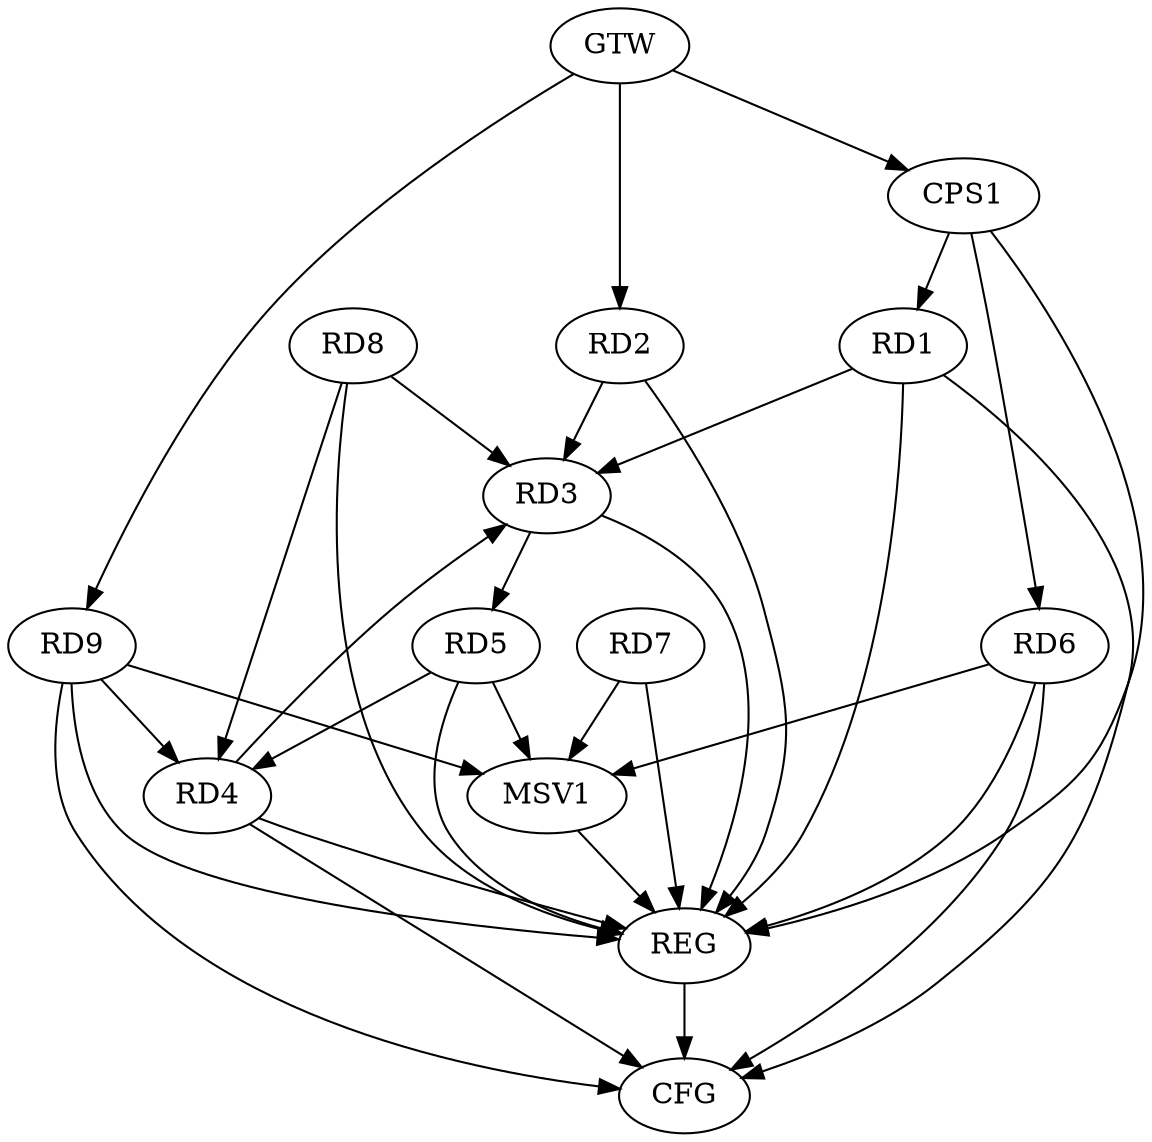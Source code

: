 strict digraph G {
  RD1 [ label="RD1" ];
  RD2 [ label="RD2" ];
  RD3 [ label="RD3" ];
  RD4 [ label="RD4" ];
  RD5 [ label="RD5" ];
  RD6 [ label="RD6" ];
  RD7 [ label="RD7" ];
  RD8 [ label="RD8" ];
  RD9 [ label="RD9" ];
  CPS1 [ label="CPS1" ];
  GTW [ label="GTW" ];
  REG [ label="REG" ];
  CFG [ label="CFG" ];
  MSV1 [ label="MSV1" ];
  RD3 -> RD5;
  RD5 -> RD4;
  RD8 -> RD4;
  RD9 -> RD4;
  CPS1 -> RD1;
  CPS1 -> RD6;
  GTW -> RD2;
  GTW -> RD9;
  GTW -> CPS1;
  RD1 -> REG;
  RD2 -> REG;
  RD3 -> REG;
  RD4 -> REG;
  RD5 -> REG;
  RD6 -> REG;
  RD7 -> REG;
  RD8 -> REG;
  RD9 -> REG;
  CPS1 -> REG;
  RD1 -> CFG;
  RD9 -> CFG;
  RD4 -> CFG;
  RD6 -> CFG;
  REG -> CFG;
  RD2 -> RD3;
  RD4 -> RD3;
  RD1 -> RD3;
  RD8 -> RD3;
  RD5 -> MSV1;
  RD7 -> MSV1;
  RD9 -> MSV1;
  RD6 -> MSV1;
  MSV1 -> REG;
}
